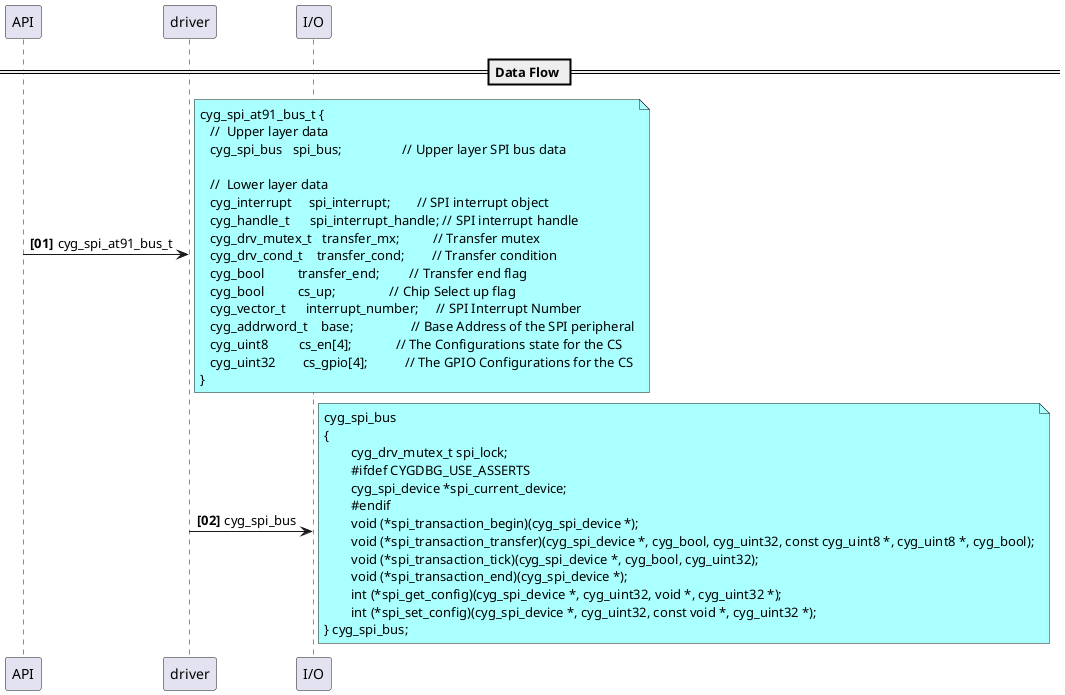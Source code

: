 @startuml
== Data Flow ==

autonumber "<b>[00]"


API -> "driver" :  cyg_spi_at91_bus_t
note right #AAFFFF
	cyg_spi_at91_bus_t {
    //  Upper layer data 
    cyg_spi_bus   spi_bus;                  // Upper layer SPI bus data

    //  Lower layer data 
    cyg_interrupt     spi_interrupt;        // SPI interrupt object
    cyg_handle_t      spi_interrupt_handle; // SPI interrupt handle
    cyg_drv_mutex_t   transfer_mx;          // Transfer mutex
    cyg_drv_cond_t    transfer_cond;        // Transfer condition
    cyg_bool          transfer_end;         // Transfer end flag
    cyg_bool          cs_up;                // Chip Select up flag 
    cyg_vector_t      interrupt_number;     // SPI Interrupt Number
    cyg_addrword_t    base;                 // Base Address of the SPI peripheral
    cyg_uint8         cs_en[4];             // The Configurations state for the CS
    cyg_uint32        cs_gpio[4];           // The GPIO Configurations for the CS
	}
end note

"driver" -> "I/O" :  cyg_spi_bus
note right #AAFFFF
	cyg_spi_bus
	{
		cyg_drv_mutex_t spi_lock;
		#ifdef CYGDBG_USE_ASSERTS
		cyg_spi_device *spi_current_device;
		#endif
		void (*spi_transaction_begin)(cyg_spi_device *);
		void (*spi_transaction_transfer)(cyg_spi_device *, cyg_bool, cyg_uint32, const cyg_uint8 *, cyg_uint8 *, cyg_bool);
		void (*spi_transaction_tick)(cyg_spi_device *, cyg_bool, cyg_uint32);
		void (*spi_transaction_end)(cyg_spi_device *);
		int (*spi_get_config)(cyg_spi_device *, cyg_uint32, void *, cyg_uint32 *);
		int (*spi_set_config)(cyg_spi_device *, cyg_uint32, const void *, cyg_uint32 *);
	} cyg_spi_bus;
end note
@enduml